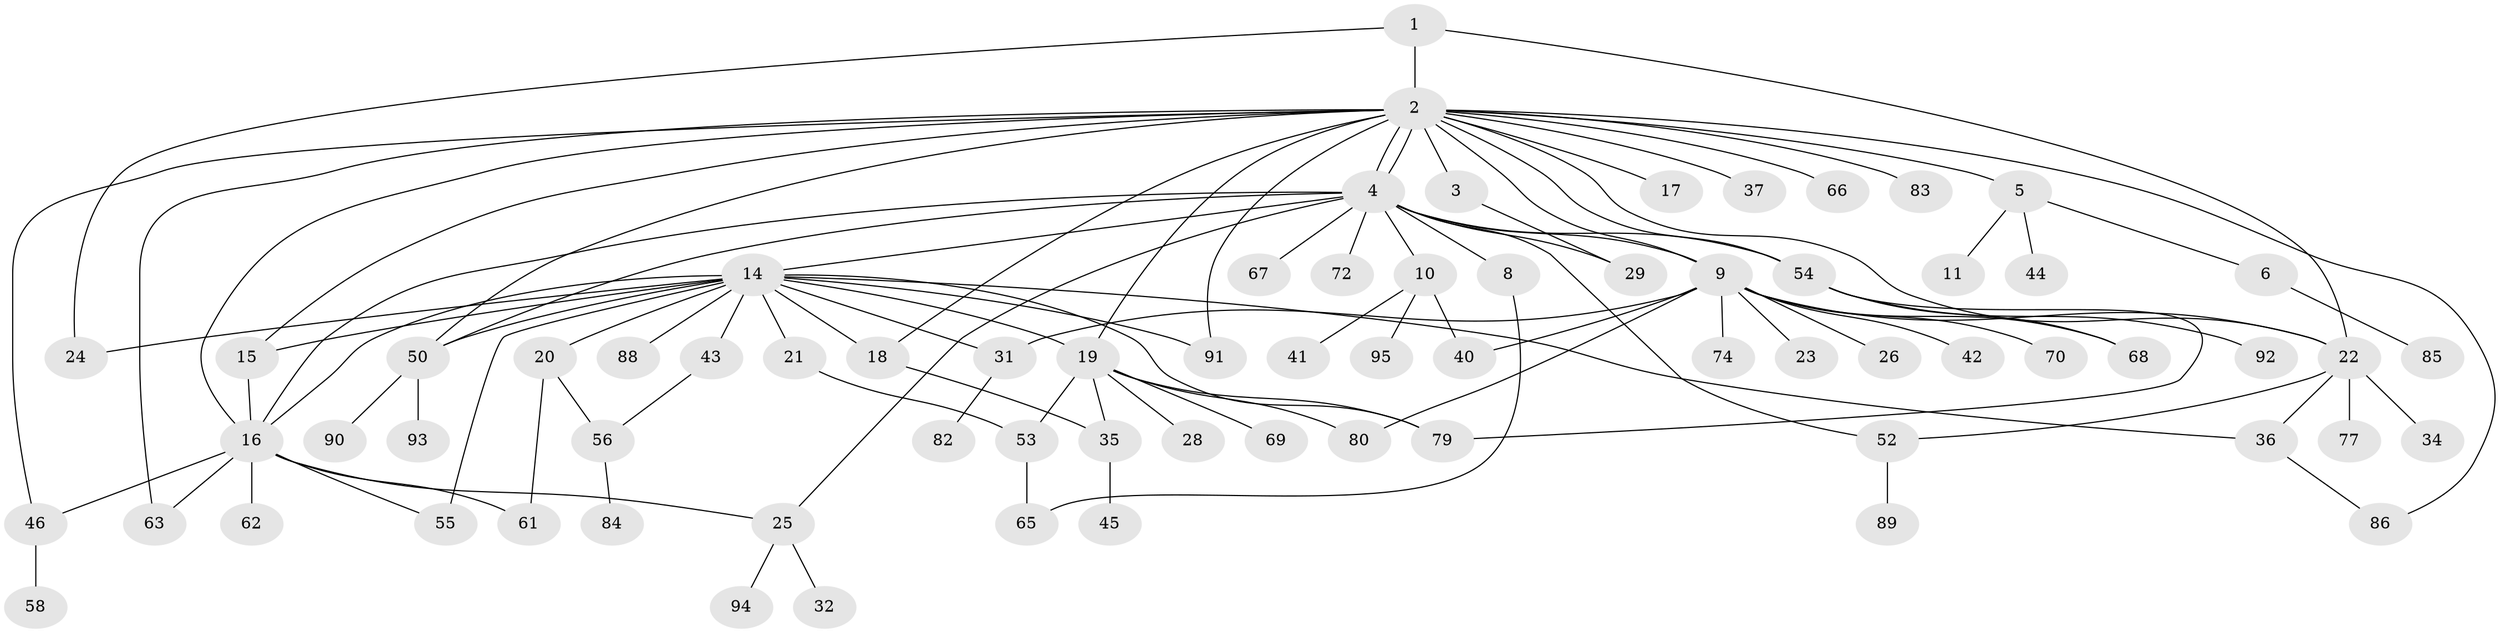 // original degree distribution, {4: 0.10309278350515463, 21: 0.010309278350515464, 2: 0.1958762886597938, 5: 0.030927835051546393, 12: 0.010309278350515464, 3: 0.1958762886597938, 10: 0.010309278350515464, 1: 0.41237113402061853, 17: 0.010309278350515464, 7: 0.010309278350515464, 9: 0.010309278350515464}
// Generated by graph-tools (version 1.1) at 2025/41/03/06/25 10:41:51]
// undirected, 72 vertices, 105 edges
graph export_dot {
graph [start="1"]
  node [color=gray90,style=filled];
  1 [super="+47"];
  2 [super="+12"];
  3 [super="+33"];
  4 [super="+7"];
  5;
  6;
  8 [super="+59"];
  9 [super="+13"];
  10 [super="+27"];
  11;
  14 [super="+57"];
  15;
  16 [super="+97"];
  17;
  18 [super="+96"];
  19 [super="+73"];
  20;
  21 [super="+39"];
  22 [super="+51"];
  23;
  24 [super="+64"];
  25 [super="+30"];
  26;
  28;
  29;
  31;
  32;
  34;
  35 [super="+38"];
  36 [super="+48"];
  37;
  40 [super="+81"];
  41;
  42;
  43;
  44;
  45;
  46 [super="+49"];
  50 [super="+76"];
  52;
  53 [super="+78"];
  54 [super="+87"];
  55 [super="+60"];
  56 [super="+71"];
  58 [super="+75"];
  61;
  62;
  63;
  65;
  66;
  67;
  68;
  69;
  70;
  72;
  74;
  77;
  79;
  80;
  82;
  83;
  84;
  85;
  86;
  88;
  89;
  90;
  91;
  92;
  93;
  94;
  95;
  1 -- 2;
  1 -- 24;
  1 -- 22;
  2 -- 3;
  2 -- 4;
  2 -- 4;
  2 -- 5;
  2 -- 9;
  2 -- 15;
  2 -- 17;
  2 -- 18;
  2 -- 19;
  2 -- 37;
  2 -- 46;
  2 -- 54;
  2 -- 63;
  2 -- 83;
  2 -- 86;
  2 -- 91;
  2 -- 16;
  2 -- 50;
  2 -- 66;
  2 -- 22;
  3 -- 29;
  4 -- 14 [weight=2];
  4 -- 9;
  4 -- 67;
  4 -- 8;
  4 -- 72;
  4 -- 10;
  4 -- 16;
  4 -- 50;
  4 -- 52;
  4 -- 54;
  4 -- 25;
  4 -- 29;
  5 -- 6;
  5 -- 11;
  5 -- 44;
  6 -- 85;
  8 -- 65;
  9 -- 22;
  9 -- 23;
  9 -- 31;
  9 -- 40;
  9 -- 42;
  9 -- 68;
  9 -- 70;
  9 -- 74;
  9 -- 80;
  9 -- 26;
  10 -- 40;
  10 -- 41;
  10 -- 95;
  14 -- 15;
  14 -- 19;
  14 -- 20;
  14 -- 21;
  14 -- 24;
  14 -- 36;
  14 -- 43;
  14 -- 50;
  14 -- 55 [weight=2];
  14 -- 79;
  14 -- 88;
  14 -- 91;
  14 -- 16;
  14 -- 18;
  14 -- 31;
  15 -- 16;
  16 -- 55;
  16 -- 61;
  16 -- 62;
  16 -- 63;
  16 -- 46;
  16 -- 25;
  18 -- 35;
  19 -- 28;
  19 -- 35;
  19 -- 53;
  19 -- 69;
  19 -- 79;
  19 -- 80;
  20 -- 56 [weight=2];
  20 -- 61;
  21 -- 53;
  22 -- 34;
  22 -- 77;
  22 -- 36;
  22 -- 52;
  25 -- 32;
  25 -- 94;
  31 -- 82;
  35 -- 45;
  36 -- 86;
  43 -- 56;
  46 -- 58;
  50 -- 90;
  50 -- 93;
  52 -- 89;
  53 -- 65;
  54 -- 79;
  54 -- 92;
  54 -- 68;
  56 -- 84;
}
